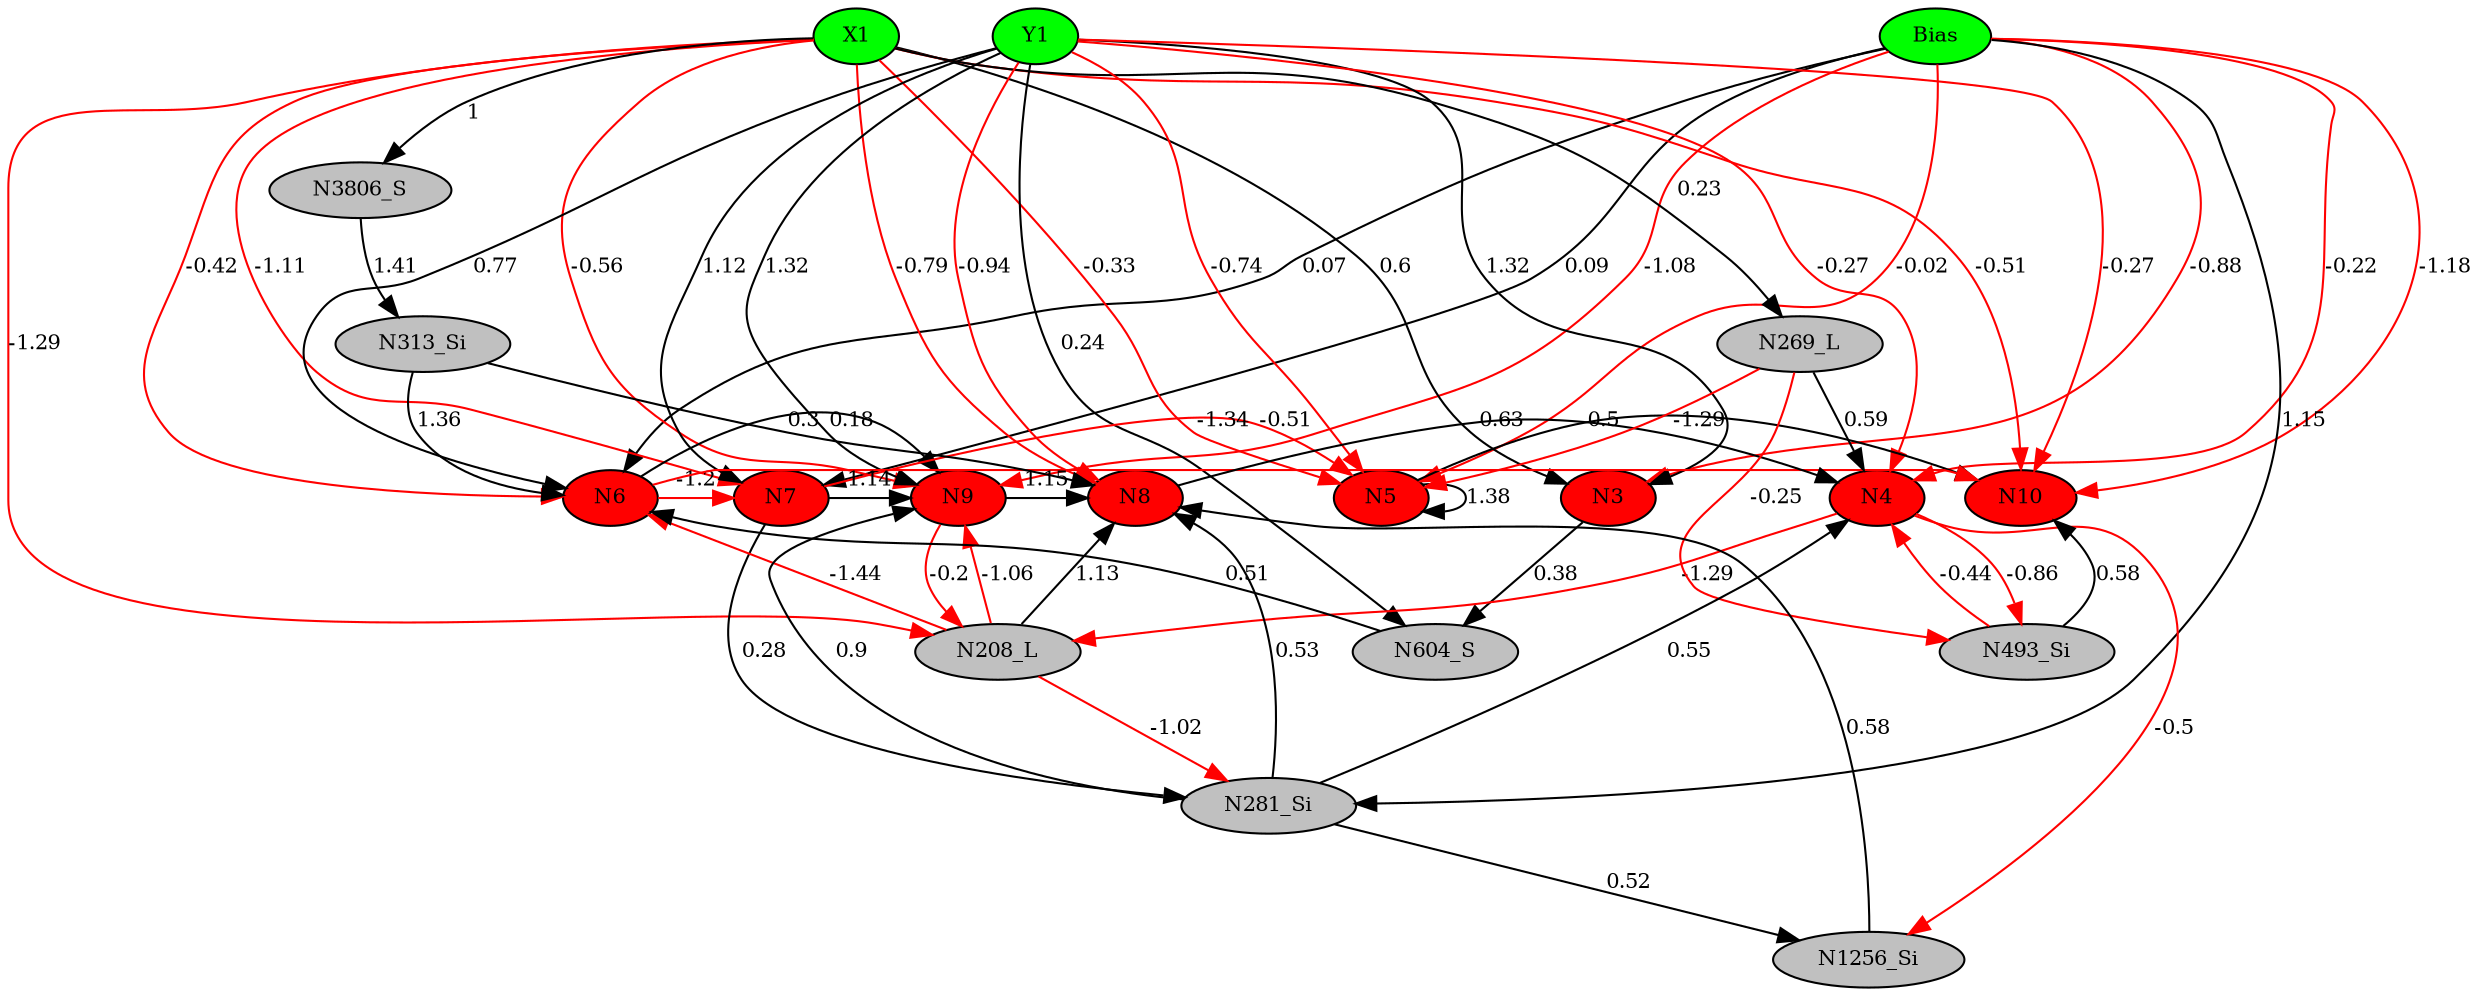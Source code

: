 digraph g { 
N0 [shape=ellipse, label=Bias,fontsize=10,height=0.1,width=0.1,style=filled,fillcolor=green]
N1[shape=ellipse label=X1,fontsize=10,height=0.1,width=0.1,style=filled,fillcolor=green]
N2[shape=ellipse label=Y1,fontsize=10,height=0.1,width=0.1,style=filled,fillcolor=green]
N3[shape=ellipse,fontsize = 10, height = 0.1, width = 0.1, style = filled, fillcolor = red]
N4[shape=ellipse,fontsize = 10, height = 0.1, width = 0.1, style = filled, fillcolor = red]
N5[shape=ellipse,fontsize = 10, height = 0.1, width = 0.1, style = filled, fillcolor = red]
N6[shape=ellipse,fontsize = 10, height = 0.1, width = 0.1, style = filled, fillcolor = red]
N7[shape=ellipse,fontsize = 10, height = 0.1, width = 0.1, style = filled, fillcolor = red]
N8[shape=ellipse,fontsize = 10, height = 0.1, width = 0.1, style = filled, fillcolor = red]
N9[shape=ellipse,fontsize = 10, height = 0.1, width = 0.1, style = filled, fillcolor = red]
N10[shape=ellipse,fontsize = 10, height = 0.1, width = 0.1, style = filled, fillcolor = red]
N208[shape=ellipse, label=N208_L,fontsize=10,height=0.1,width=0.1,style=filled,fillcolor=gray]
N269[shape=ellipse, label=N269_L,fontsize=10,height=0.1,width=0.1,style=filled,fillcolor=gray]
N281[shape=ellipse, label=N281_Si,fontsize=10,height=0.1,width=0.1,style=filled,fillcolor=gray]
N313[shape=ellipse, label=N313_Si,fontsize=10,height=0.1,width=0.1,style=filled,fillcolor=gray]
N493[shape=ellipse, label=N493_Si,fontsize=10,height=0.1,width=0.1,style=filled,fillcolor=gray]
N604[shape=ellipse, label=N604_S,fontsize=10,height=0.1,width=0.1,style=filled,fillcolor=gray]
N1256[shape=ellipse, label=N1256_Si,fontsize=10,height=0.1,width=0.1,style=filled,fillcolor=gray]
N3806[shape=ellipse, label=N3806_S,fontsize=10,height=0.1,width=0.1,style=filled,fillcolor=gray]
N0 -> N3 [color=red] [arrowType=inv][ label=-0.88,fontsize=10]
N1 -> N3 [color=black] [ label=0.6,fontsize=10]
N2 -> N3 [color=black] [ label=1.32,fontsize=10]
N0 -> N4 [color=red] [arrowType=inv][ label=-0.22,fontsize=10]
N2 -> N4 [color=red] [arrowType=inv][ label=-0.27,fontsize=10]
N0 -> N5 [color=red] [arrowType=inv][ label=-0.02,fontsize=10]
N1 -> N5 [color=red] [arrowType=inv][ label=-0.33,fontsize=10]
N2 -> N5 [color=red] [arrowType=inv][ label=-0.74,fontsize=10]
N0 -> N6 [color=black] [ label=0.07,fontsize=10]
N2 -> N6 [color=black] [ label=0.77,fontsize=10]
N0 -> N7 [color=black] [ label=0.09,fontsize=10]
N1 -> N7 [color=red] [arrowType=inv][ label=-1.11,fontsize=10]
N2 -> N7 [color=black] [ label=1.12,fontsize=10]
N1 -> N8 [color=red] [arrowType=inv][ label=-0.79,fontsize=10]
N2 -> N8 [color=red] [arrowType=inv][ label=-0.94,fontsize=10]
N0 -> N9 [color=red] [arrowType=inv][ label=-1.08,fontsize=10]
N2 -> N9 [color=black] [ label=1.32,fontsize=10]
N0 -> N10 [color=red] [arrowType=inv][ label=-1.18,fontsize=10]
N1 -> N10 [color=red] [arrowType=inv][ label=-0.51,fontsize=10]
N2 -> N10 [color=red] [arrowType=inv][ label=-0.27,fontsize=10]
N8 -> N4 [color=black] [ label=0.63,fontsize=10]
N9 -> N8 [color=black] [ label=1.15,fontsize=10]
N1 -> N208 [color=red] [arrowType=inv][ label=-1.29,fontsize=10]
N208 -> N9 [color=red] [arrowType=inv][ label=-1.06,fontsize=10]
N4 -> N208 [color=red] [arrowType=inv][ label=-1.29,fontsize=10]
N5 -> N5 [color=black] [ label=1.38,fontsize=10]
N1 -> N269 [color=black] [ label=0.23,fontsize=10]
N269 -> N4 [color=black] [ label=0.59,fontsize=10]
N0 -> N281 [color=black] [ label=1.15,fontsize=10]
N281 -> N8 [color=black] [ label=0.53,fontsize=10]
N313 -> N6 [color=black] [ label=1.36,fontsize=10]
N1 -> N6 [color=red] [arrowType=inv][ label=-0.42,fontsize=10]
N269 -> N493 [color=red] [arrowType=inv][ label=-0.25,fontsize=10]
N493 -> N4 [color=red] [arrowType=inv][ label=-0.44,fontsize=10]
N281 -> N4 [color=black] [ label=0.55,fontsize=10]
N6 -> N10 [color=red] [arrowType=inv][ label=-0.51,fontsize=10]
N2 -> N604 [color=black] [ label=0.24,fontsize=10]
N604 -> N6 [color=black] [ label=0.51,fontsize=10]
N6 -> N7 [color=red] [arrowType=inv][ label=-1.2,fontsize=10]
N5 -> N10 [color=black] [ label=0.5,fontsize=10]
N281 -> N9 [color=black] [ label=0.9,fontsize=10]
N208 -> N8 [color=black] [ label=1.13,fontsize=10]
N208 -> N281 [color=red] [arrowType=inv][ label=-1.02,fontsize=10]
N7 -> N9 [color=black] [ label=1.14,fontsize=10]
N1 -> N9 [color=red] [arrowType=inv][ label=-0.56,fontsize=10]
N281 -> N1256 [color=black] [ label=0.52,fontsize=10]
N1256 -> N8 [color=black] [ label=0.58,fontsize=10]
N208 -> N6 [color=red] [arrowType=inv][ label=-1.44,fontsize=10]
N7 -> N281 [color=black] [ label=0.28,fontsize=10]
N313 -> N8 [color=black] [ label=0.3,fontsize=10]
N9 -> N208 [color=red] [arrowType=inv][ label=-0.2,fontsize=10]
N3 -> N604 [color=black] [ label=0.38,fontsize=10]
N4 -> N493 [color=red] [arrowType=inv][ label=-0.86,fontsize=10]
N6 -> N9 [color=black] [ label=0.18,fontsize=10]
N493 -> N10 [color=black] [ label=0.58,fontsize=10]
N269 -> N5 [color=red] [arrowType=inv][ label=-1.29,fontsize=10]
N7 -> N5 [color=red] [arrowType=inv][ label=-1.34,fontsize=10]
N1 -> N3806 [color=black] [ label=1,fontsize=10]
N3806 -> N313 [color=black] [ label=1.41,fontsize=10]
N4 -> N1256 [color=red] [arrowType=inv][ label=-0.5,fontsize=10]
 { rank=same; 
N3
N4
N5
N6
N7
N8
N9
N10
 } 
 { rank=same; 
N1 ->N2 ->N0 [style=invis]
 } 
}
